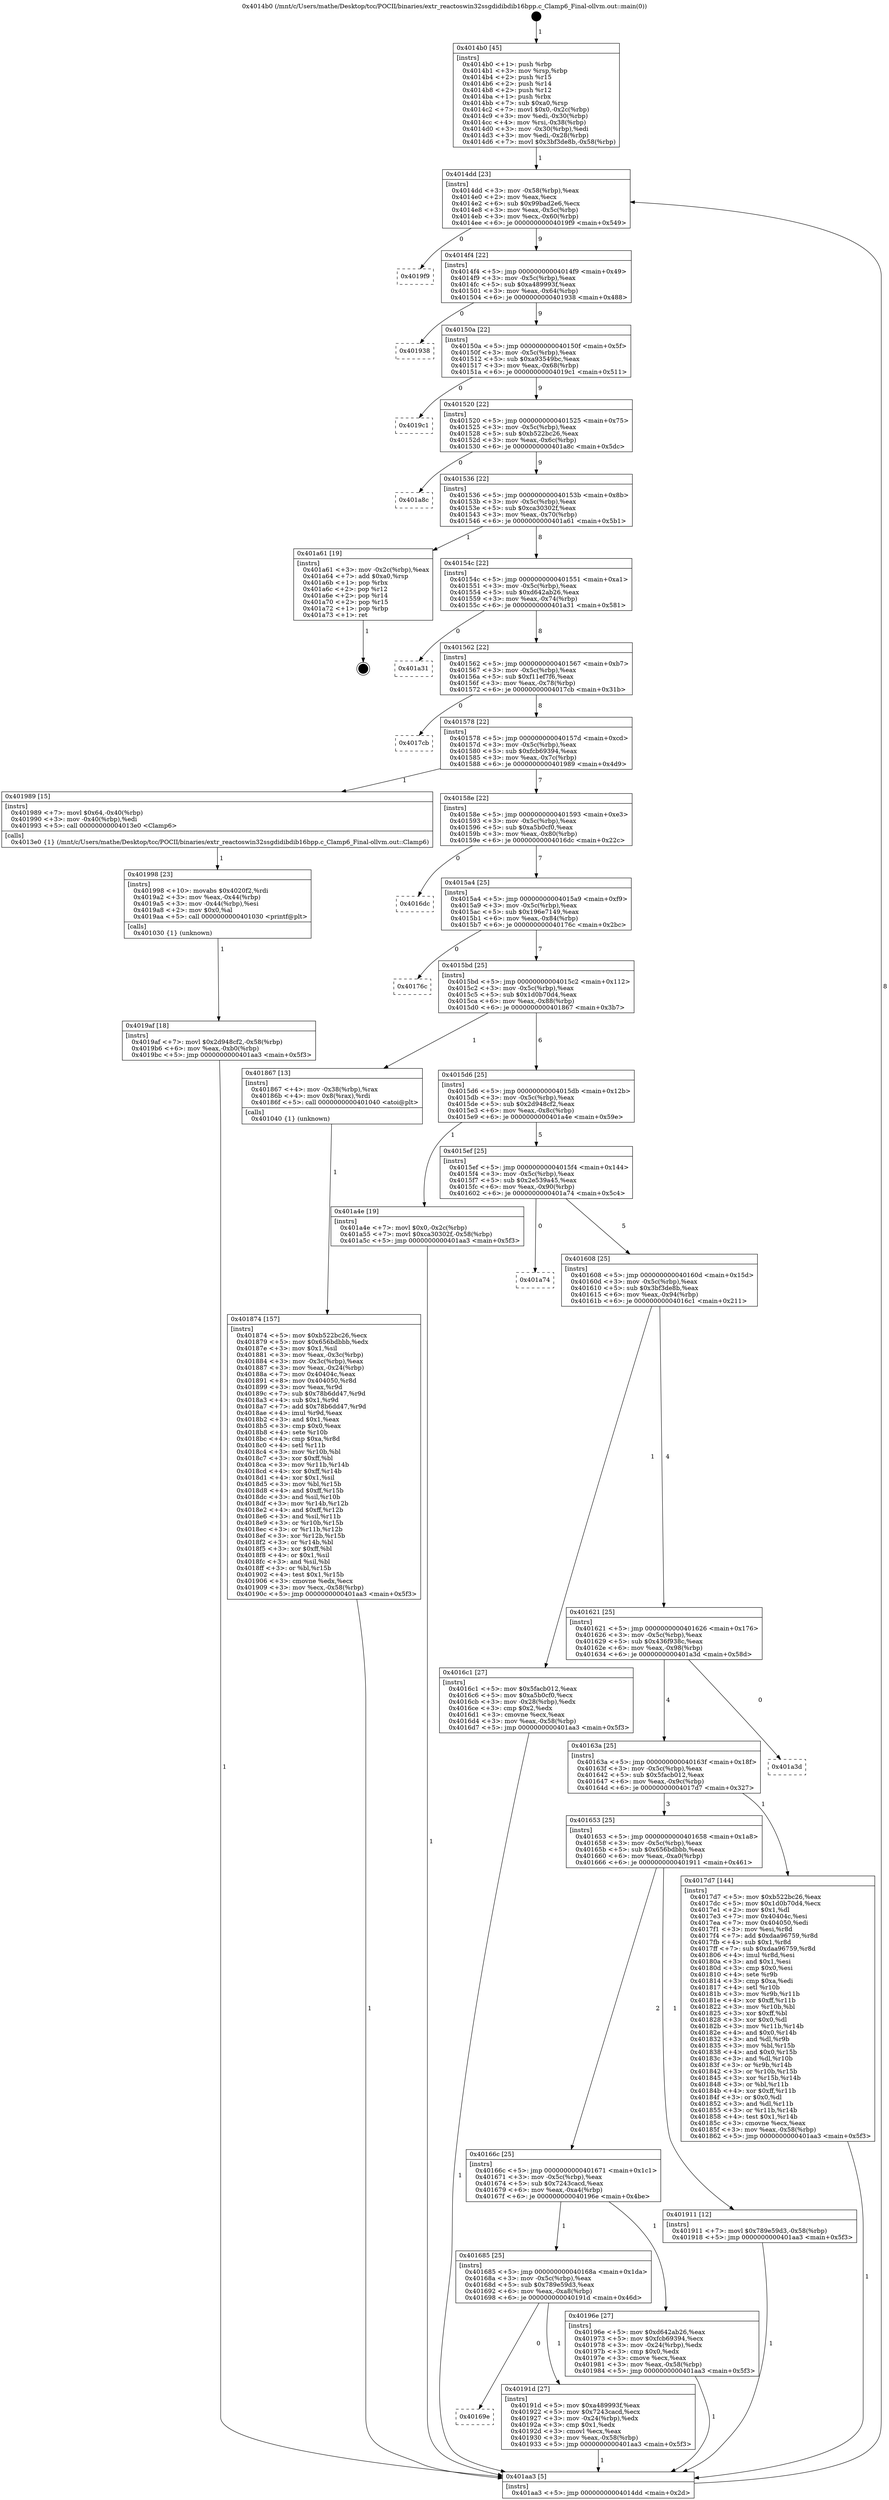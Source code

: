 digraph "0x4014b0" {
  label = "0x4014b0 (/mnt/c/Users/mathe/Desktop/tcc/POCII/binaries/extr_reactoswin32ssgdidibdib16bpp.c_Clamp6_Final-ollvm.out::main(0))"
  labelloc = "t"
  node[shape=record]

  Entry [label="",width=0.3,height=0.3,shape=circle,fillcolor=black,style=filled]
  "0x4014dd" [label="{
     0x4014dd [23]\l
     | [instrs]\l
     &nbsp;&nbsp;0x4014dd \<+3\>: mov -0x58(%rbp),%eax\l
     &nbsp;&nbsp;0x4014e0 \<+2\>: mov %eax,%ecx\l
     &nbsp;&nbsp;0x4014e2 \<+6\>: sub $0x99bad2e6,%ecx\l
     &nbsp;&nbsp;0x4014e8 \<+3\>: mov %eax,-0x5c(%rbp)\l
     &nbsp;&nbsp;0x4014eb \<+3\>: mov %ecx,-0x60(%rbp)\l
     &nbsp;&nbsp;0x4014ee \<+6\>: je 00000000004019f9 \<main+0x549\>\l
  }"]
  "0x4019f9" [label="{
     0x4019f9\l
  }", style=dashed]
  "0x4014f4" [label="{
     0x4014f4 [22]\l
     | [instrs]\l
     &nbsp;&nbsp;0x4014f4 \<+5\>: jmp 00000000004014f9 \<main+0x49\>\l
     &nbsp;&nbsp;0x4014f9 \<+3\>: mov -0x5c(%rbp),%eax\l
     &nbsp;&nbsp;0x4014fc \<+5\>: sub $0xa489993f,%eax\l
     &nbsp;&nbsp;0x401501 \<+3\>: mov %eax,-0x64(%rbp)\l
     &nbsp;&nbsp;0x401504 \<+6\>: je 0000000000401938 \<main+0x488\>\l
  }"]
  Exit [label="",width=0.3,height=0.3,shape=circle,fillcolor=black,style=filled,peripheries=2]
  "0x401938" [label="{
     0x401938\l
  }", style=dashed]
  "0x40150a" [label="{
     0x40150a [22]\l
     | [instrs]\l
     &nbsp;&nbsp;0x40150a \<+5\>: jmp 000000000040150f \<main+0x5f\>\l
     &nbsp;&nbsp;0x40150f \<+3\>: mov -0x5c(%rbp),%eax\l
     &nbsp;&nbsp;0x401512 \<+5\>: sub $0xa93549bc,%eax\l
     &nbsp;&nbsp;0x401517 \<+3\>: mov %eax,-0x68(%rbp)\l
     &nbsp;&nbsp;0x40151a \<+6\>: je 00000000004019c1 \<main+0x511\>\l
  }"]
  "0x4019af" [label="{
     0x4019af [18]\l
     | [instrs]\l
     &nbsp;&nbsp;0x4019af \<+7\>: movl $0x2d948cf2,-0x58(%rbp)\l
     &nbsp;&nbsp;0x4019b6 \<+6\>: mov %eax,-0xb0(%rbp)\l
     &nbsp;&nbsp;0x4019bc \<+5\>: jmp 0000000000401aa3 \<main+0x5f3\>\l
  }"]
  "0x4019c1" [label="{
     0x4019c1\l
  }", style=dashed]
  "0x401520" [label="{
     0x401520 [22]\l
     | [instrs]\l
     &nbsp;&nbsp;0x401520 \<+5\>: jmp 0000000000401525 \<main+0x75\>\l
     &nbsp;&nbsp;0x401525 \<+3\>: mov -0x5c(%rbp),%eax\l
     &nbsp;&nbsp;0x401528 \<+5\>: sub $0xb522bc26,%eax\l
     &nbsp;&nbsp;0x40152d \<+3\>: mov %eax,-0x6c(%rbp)\l
     &nbsp;&nbsp;0x401530 \<+6\>: je 0000000000401a8c \<main+0x5dc\>\l
  }"]
  "0x401998" [label="{
     0x401998 [23]\l
     | [instrs]\l
     &nbsp;&nbsp;0x401998 \<+10\>: movabs $0x4020f2,%rdi\l
     &nbsp;&nbsp;0x4019a2 \<+3\>: mov %eax,-0x44(%rbp)\l
     &nbsp;&nbsp;0x4019a5 \<+3\>: mov -0x44(%rbp),%esi\l
     &nbsp;&nbsp;0x4019a8 \<+2\>: mov $0x0,%al\l
     &nbsp;&nbsp;0x4019aa \<+5\>: call 0000000000401030 \<printf@plt\>\l
     | [calls]\l
     &nbsp;&nbsp;0x401030 \{1\} (unknown)\l
  }"]
  "0x401a8c" [label="{
     0x401a8c\l
  }", style=dashed]
  "0x401536" [label="{
     0x401536 [22]\l
     | [instrs]\l
     &nbsp;&nbsp;0x401536 \<+5\>: jmp 000000000040153b \<main+0x8b\>\l
     &nbsp;&nbsp;0x40153b \<+3\>: mov -0x5c(%rbp),%eax\l
     &nbsp;&nbsp;0x40153e \<+5\>: sub $0xca30302f,%eax\l
     &nbsp;&nbsp;0x401543 \<+3\>: mov %eax,-0x70(%rbp)\l
     &nbsp;&nbsp;0x401546 \<+6\>: je 0000000000401a61 \<main+0x5b1\>\l
  }"]
  "0x40169e" [label="{
     0x40169e\l
  }", style=dashed]
  "0x401a61" [label="{
     0x401a61 [19]\l
     | [instrs]\l
     &nbsp;&nbsp;0x401a61 \<+3\>: mov -0x2c(%rbp),%eax\l
     &nbsp;&nbsp;0x401a64 \<+7\>: add $0xa0,%rsp\l
     &nbsp;&nbsp;0x401a6b \<+1\>: pop %rbx\l
     &nbsp;&nbsp;0x401a6c \<+2\>: pop %r12\l
     &nbsp;&nbsp;0x401a6e \<+2\>: pop %r14\l
     &nbsp;&nbsp;0x401a70 \<+2\>: pop %r15\l
     &nbsp;&nbsp;0x401a72 \<+1\>: pop %rbp\l
     &nbsp;&nbsp;0x401a73 \<+1\>: ret\l
  }"]
  "0x40154c" [label="{
     0x40154c [22]\l
     | [instrs]\l
     &nbsp;&nbsp;0x40154c \<+5\>: jmp 0000000000401551 \<main+0xa1\>\l
     &nbsp;&nbsp;0x401551 \<+3\>: mov -0x5c(%rbp),%eax\l
     &nbsp;&nbsp;0x401554 \<+5\>: sub $0xd642ab26,%eax\l
     &nbsp;&nbsp;0x401559 \<+3\>: mov %eax,-0x74(%rbp)\l
     &nbsp;&nbsp;0x40155c \<+6\>: je 0000000000401a31 \<main+0x581\>\l
  }"]
  "0x40191d" [label="{
     0x40191d [27]\l
     | [instrs]\l
     &nbsp;&nbsp;0x40191d \<+5\>: mov $0xa489993f,%eax\l
     &nbsp;&nbsp;0x401922 \<+5\>: mov $0x7243cacd,%ecx\l
     &nbsp;&nbsp;0x401927 \<+3\>: mov -0x24(%rbp),%edx\l
     &nbsp;&nbsp;0x40192a \<+3\>: cmp $0x1,%edx\l
     &nbsp;&nbsp;0x40192d \<+3\>: cmovl %ecx,%eax\l
     &nbsp;&nbsp;0x401930 \<+3\>: mov %eax,-0x58(%rbp)\l
     &nbsp;&nbsp;0x401933 \<+5\>: jmp 0000000000401aa3 \<main+0x5f3\>\l
  }"]
  "0x401a31" [label="{
     0x401a31\l
  }", style=dashed]
  "0x401562" [label="{
     0x401562 [22]\l
     | [instrs]\l
     &nbsp;&nbsp;0x401562 \<+5\>: jmp 0000000000401567 \<main+0xb7\>\l
     &nbsp;&nbsp;0x401567 \<+3\>: mov -0x5c(%rbp),%eax\l
     &nbsp;&nbsp;0x40156a \<+5\>: sub $0xf11ef7f6,%eax\l
     &nbsp;&nbsp;0x40156f \<+3\>: mov %eax,-0x78(%rbp)\l
     &nbsp;&nbsp;0x401572 \<+6\>: je 00000000004017cb \<main+0x31b\>\l
  }"]
  "0x401685" [label="{
     0x401685 [25]\l
     | [instrs]\l
     &nbsp;&nbsp;0x401685 \<+5\>: jmp 000000000040168a \<main+0x1da\>\l
     &nbsp;&nbsp;0x40168a \<+3\>: mov -0x5c(%rbp),%eax\l
     &nbsp;&nbsp;0x40168d \<+5\>: sub $0x789e59d3,%eax\l
     &nbsp;&nbsp;0x401692 \<+6\>: mov %eax,-0xa8(%rbp)\l
     &nbsp;&nbsp;0x401698 \<+6\>: je 000000000040191d \<main+0x46d\>\l
  }"]
  "0x4017cb" [label="{
     0x4017cb\l
  }", style=dashed]
  "0x401578" [label="{
     0x401578 [22]\l
     | [instrs]\l
     &nbsp;&nbsp;0x401578 \<+5\>: jmp 000000000040157d \<main+0xcd\>\l
     &nbsp;&nbsp;0x40157d \<+3\>: mov -0x5c(%rbp),%eax\l
     &nbsp;&nbsp;0x401580 \<+5\>: sub $0xfcb69394,%eax\l
     &nbsp;&nbsp;0x401585 \<+3\>: mov %eax,-0x7c(%rbp)\l
     &nbsp;&nbsp;0x401588 \<+6\>: je 0000000000401989 \<main+0x4d9\>\l
  }"]
  "0x40196e" [label="{
     0x40196e [27]\l
     | [instrs]\l
     &nbsp;&nbsp;0x40196e \<+5\>: mov $0xd642ab26,%eax\l
     &nbsp;&nbsp;0x401973 \<+5\>: mov $0xfcb69394,%ecx\l
     &nbsp;&nbsp;0x401978 \<+3\>: mov -0x24(%rbp),%edx\l
     &nbsp;&nbsp;0x40197b \<+3\>: cmp $0x0,%edx\l
     &nbsp;&nbsp;0x40197e \<+3\>: cmove %ecx,%eax\l
     &nbsp;&nbsp;0x401981 \<+3\>: mov %eax,-0x58(%rbp)\l
     &nbsp;&nbsp;0x401984 \<+5\>: jmp 0000000000401aa3 \<main+0x5f3\>\l
  }"]
  "0x401989" [label="{
     0x401989 [15]\l
     | [instrs]\l
     &nbsp;&nbsp;0x401989 \<+7\>: movl $0x64,-0x40(%rbp)\l
     &nbsp;&nbsp;0x401990 \<+3\>: mov -0x40(%rbp),%edi\l
     &nbsp;&nbsp;0x401993 \<+5\>: call 00000000004013e0 \<Clamp6\>\l
     | [calls]\l
     &nbsp;&nbsp;0x4013e0 \{1\} (/mnt/c/Users/mathe/Desktop/tcc/POCII/binaries/extr_reactoswin32ssgdidibdib16bpp.c_Clamp6_Final-ollvm.out::Clamp6)\l
  }"]
  "0x40158e" [label="{
     0x40158e [22]\l
     | [instrs]\l
     &nbsp;&nbsp;0x40158e \<+5\>: jmp 0000000000401593 \<main+0xe3\>\l
     &nbsp;&nbsp;0x401593 \<+3\>: mov -0x5c(%rbp),%eax\l
     &nbsp;&nbsp;0x401596 \<+5\>: sub $0xa5b0cf0,%eax\l
     &nbsp;&nbsp;0x40159b \<+3\>: mov %eax,-0x80(%rbp)\l
     &nbsp;&nbsp;0x40159e \<+6\>: je 00000000004016dc \<main+0x22c\>\l
  }"]
  "0x40166c" [label="{
     0x40166c [25]\l
     | [instrs]\l
     &nbsp;&nbsp;0x40166c \<+5\>: jmp 0000000000401671 \<main+0x1c1\>\l
     &nbsp;&nbsp;0x401671 \<+3\>: mov -0x5c(%rbp),%eax\l
     &nbsp;&nbsp;0x401674 \<+5\>: sub $0x7243cacd,%eax\l
     &nbsp;&nbsp;0x401679 \<+6\>: mov %eax,-0xa4(%rbp)\l
     &nbsp;&nbsp;0x40167f \<+6\>: je 000000000040196e \<main+0x4be\>\l
  }"]
  "0x4016dc" [label="{
     0x4016dc\l
  }", style=dashed]
  "0x4015a4" [label="{
     0x4015a4 [25]\l
     | [instrs]\l
     &nbsp;&nbsp;0x4015a4 \<+5\>: jmp 00000000004015a9 \<main+0xf9\>\l
     &nbsp;&nbsp;0x4015a9 \<+3\>: mov -0x5c(%rbp),%eax\l
     &nbsp;&nbsp;0x4015ac \<+5\>: sub $0x196e7149,%eax\l
     &nbsp;&nbsp;0x4015b1 \<+6\>: mov %eax,-0x84(%rbp)\l
     &nbsp;&nbsp;0x4015b7 \<+6\>: je 000000000040176c \<main+0x2bc\>\l
  }"]
  "0x401911" [label="{
     0x401911 [12]\l
     | [instrs]\l
     &nbsp;&nbsp;0x401911 \<+7\>: movl $0x789e59d3,-0x58(%rbp)\l
     &nbsp;&nbsp;0x401918 \<+5\>: jmp 0000000000401aa3 \<main+0x5f3\>\l
  }"]
  "0x40176c" [label="{
     0x40176c\l
  }", style=dashed]
  "0x4015bd" [label="{
     0x4015bd [25]\l
     | [instrs]\l
     &nbsp;&nbsp;0x4015bd \<+5\>: jmp 00000000004015c2 \<main+0x112\>\l
     &nbsp;&nbsp;0x4015c2 \<+3\>: mov -0x5c(%rbp),%eax\l
     &nbsp;&nbsp;0x4015c5 \<+5\>: sub $0x1d0b70d4,%eax\l
     &nbsp;&nbsp;0x4015ca \<+6\>: mov %eax,-0x88(%rbp)\l
     &nbsp;&nbsp;0x4015d0 \<+6\>: je 0000000000401867 \<main+0x3b7\>\l
  }"]
  "0x401874" [label="{
     0x401874 [157]\l
     | [instrs]\l
     &nbsp;&nbsp;0x401874 \<+5\>: mov $0xb522bc26,%ecx\l
     &nbsp;&nbsp;0x401879 \<+5\>: mov $0x656bdbbb,%edx\l
     &nbsp;&nbsp;0x40187e \<+3\>: mov $0x1,%sil\l
     &nbsp;&nbsp;0x401881 \<+3\>: mov %eax,-0x3c(%rbp)\l
     &nbsp;&nbsp;0x401884 \<+3\>: mov -0x3c(%rbp),%eax\l
     &nbsp;&nbsp;0x401887 \<+3\>: mov %eax,-0x24(%rbp)\l
     &nbsp;&nbsp;0x40188a \<+7\>: mov 0x40404c,%eax\l
     &nbsp;&nbsp;0x401891 \<+8\>: mov 0x404050,%r8d\l
     &nbsp;&nbsp;0x401899 \<+3\>: mov %eax,%r9d\l
     &nbsp;&nbsp;0x40189c \<+7\>: sub $0x78b6dd47,%r9d\l
     &nbsp;&nbsp;0x4018a3 \<+4\>: sub $0x1,%r9d\l
     &nbsp;&nbsp;0x4018a7 \<+7\>: add $0x78b6dd47,%r9d\l
     &nbsp;&nbsp;0x4018ae \<+4\>: imul %r9d,%eax\l
     &nbsp;&nbsp;0x4018b2 \<+3\>: and $0x1,%eax\l
     &nbsp;&nbsp;0x4018b5 \<+3\>: cmp $0x0,%eax\l
     &nbsp;&nbsp;0x4018b8 \<+4\>: sete %r10b\l
     &nbsp;&nbsp;0x4018bc \<+4\>: cmp $0xa,%r8d\l
     &nbsp;&nbsp;0x4018c0 \<+4\>: setl %r11b\l
     &nbsp;&nbsp;0x4018c4 \<+3\>: mov %r10b,%bl\l
     &nbsp;&nbsp;0x4018c7 \<+3\>: xor $0xff,%bl\l
     &nbsp;&nbsp;0x4018ca \<+3\>: mov %r11b,%r14b\l
     &nbsp;&nbsp;0x4018cd \<+4\>: xor $0xff,%r14b\l
     &nbsp;&nbsp;0x4018d1 \<+4\>: xor $0x1,%sil\l
     &nbsp;&nbsp;0x4018d5 \<+3\>: mov %bl,%r15b\l
     &nbsp;&nbsp;0x4018d8 \<+4\>: and $0xff,%r15b\l
     &nbsp;&nbsp;0x4018dc \<+3\>: and %sil,%r10b\l
     &nbsp;&nbsp;0x4018df \<+3\>: mov %r14b,%r12b\l
     &nbsp;&nbsp;0x4018e2 \<+4\>: and $0xff,%r12b\l
     &nbsp;&nbsp;0x4018e6 \<+3\>: and %sil,%r11b\l
     &nbsp;&nbsp;0x4018e9 \<+3\>: or %r10b,%r15b\l
     &nbsp;&nbsp;0x4018ec \<+3\>: or %r11b,%r12b\l
     &nbsp;&nbsp;0x4018ef \<+3\>: xor %r12b,%r15b\l
     &nbsp;&nbsp;0x4018f2 \<+3\>: or %r14b,%bl\l
     &nbsp;&nbsp;0x4018f5 \<+3\>: xor $0xff,%bl\l
     &nbsp;&nbsp;0x4018f8 \<+4\>: or $0x1,%sil\l
     &nbsp;&nbsp;0x4018fc \<+3\>: and %sil,%bl\l
     &nbsp;&nbsp;0x4018ff \<+3\>: or %bl,%r15b\l
     &nbsp;&nbsp;0x401902 \<+4\>: test $0x1,%r15b\l
     &nbsp;&nbsp;0x401906 \<+3\>: cmovne %edx,%ecx\l
     &nbsp;&nbsp;0x401909 \<+3\>: mov %ecx,-0x58(%rbp)\l
     &nbsp;&nbsp;0x40190c \<+5\>: jmp 0000000000401aa3 \<main+0x5f3\>\l
  }"]
  "0x401867" [label="{
     0x401867 [13]\l
     | [instrs]\l
     &nbsp;&nbsp;0x401867 \<+4\>: mov -0x38(%rbp),%rax\l
     &nbsp;&nbsp;0x40186b \<+4\>: mov 0x8(%rax),%rdi\l
     &nbsp;&nbsp;0x40186f \<+5\>: call 0000000000401040 \<atoi@plt\>\l
     | [calls]\l
     &nbsp;&nbsp;0x401040 \{1\} (unknown)\l
  }"]
  "0x4015d6" [label="{
     0x4015d6 [25]\l
     | [instrs]\l
     &nbsp;&nbsp;0x4015d6 \<+5\>: jmp 00000000004015db \<main+0x12b\>\l
     &nbsp;&nbsp;0x4015db \<+3\>: mov -0x5c(%rbp),%eax\l
     &nbsp;&nbsp;0x4015de \<+5\>: sub $0x2d948cf2,%eax\l
     &nbsp;&nbsp;0x4015e3 \<+6\>: mov %eax,-0x8c(%rbp)\l
     &nbsp;&nbsp;0x4015e9 \<+6\>: je 0000000000401a4e \<main+0x59e\>\l
  }"]
  "0x401653" [label="{
     0x401653 [25]\l
     | [instrs]\l
     &nbsp;&nbsp;0x401653 \<+5\>: jmp 0000000000401658 \<main+0x1a8\>\l
     &nbsp;&nbsp;0x401658 \<+3\>: mov -0x5c(%rbp),%eax\l
     &nbsp;&nbsp;0x40165b \<+5\>: sub $0x656bdbbb,%eax\l
     &nbsp;&nbsp;0x401660 \<+6\>: mov %eax,-0xa0(%rbp)\l
     &nbsp;&nbsp;0x401666 \<+6\>: je 0000000000401911 \<main+0x461\>\l
  }"]
  "0x401a4e" [label="{
     0x401a4e [19]\l
     | [instrs]\l
     &nbsp;&nbsp;0x401a4e \<+7\>: movl $0x0,-0x2c(%rbp)\l
     &nbsp;&nbsp;0x401a55 \<+7\>: movl $0xca30302f,-0x58(%rbp)\l
     &nbsp;&nbsp;0x401a5c \<+5\>: jmp 0000000000401aa3 \<main+0x5f3\>\l
  }"]
  "0x4015ef" [label="{
     0x4015ef [25]\l
     | [instrs]\l
     &nbsp;&nbsp;0x4015ef \<+5\>: jmp 00000000004015f4 \<main+0x144\>\l
     &nbsp;&nbsp;0x4015f4 \<+3\>: mov -0x5c(%rbp),%eax\l
     &nbsp;&nbsp;0x4015f7 \<+5\>: sub $0x2e539a45,%eax\l
     &nbsp;&nbsp;0x4015fc \<+6\>: mov %eax,-0x90(%rbp)\l
     &nbsp;&nbsp;0x401602 \<+6\>: je 0000000000401a74 \<main+0x5c4\>\l
  }"]
  "0x4017d7" [label="{
     0x4017d7 [144]\l
     | [instrs]\l
     &nbsp;&nbsp;0x4017d7 \<+5\>: mov $0xb522bc26,%eax\l
     &nbsp;&nbsp;0x4017dc \<+5\>: mov $0x1d0b70d4,%ecx\l
     &nbsp;&nbsp;0x4017e1 \<+2\>: mov $0x1,%dl\l
     &nbsp;&nbsp;0x4017e3 \<+7\>: mov 0x40404c,%esi\l
     &nbsp;&nbsp;0x4017ea \<+7\>: mov 0x404050,%edi\l
     &nbsp;&nbsp;0x4017f1 \<+3\>: mov %esi,%r8d\l
     &nbsp;&nbsp;0x4017f4 \<+7\>: add $0xdaa96759,%r8d\l
     &nbsp;&nbsp;0x4017fb \<+4\>: sub $0x1,%r8d\l
     &nbsp;&nbsp;0x4017ff \<+7\>: sub $0xdaa96759,%r8d\l
     &nbsp;&nbsp;0x401806 \<+4\>: imul %r8d,%esi\l
     &nbsp;&nbsp;0x40180a \<+3\>: and $0x1,%esi\l
     &nbsp;&nbsp;0x40180d \<+3\>: cmp $0x0,%esi\l
     &nbsp;&nbsp;0x401810 \<+4\>: sete %r9b\l
     &nbsp;&nbsp;0x401814 \<+3\>: cmp $0xa,%edi\l
     &nbsp;&nbsp;0x401817 \<+4\>: setl %r10b\l
     &nbsp;&nbsp;0x40181b \<+3\>: mov %r9b,%r11b\l
     &nbsp;&nbsp;0x40181e \<+4\>: xor $0xff,%r11b\l
     &nbsp;&nbsp;0x401822 \<+3\>: mov %r10b,%bl\l
     &nbsp;&nbsp;0x401825 \<+3\>: xor $0xff,%bl\l
     &nbsp;&nbsp;0x401828 \<+3\>: xor $0x0,%dl\l
     &nbsp;&nbsp;0x40182b \<+3\>: mov %r11b,%r14b\l
     &nbsp;&nbsp;0x40182e \<+4\>: and $0x0,%r14b\l
     &nbsp;&nbsp;0x401832 \<+3\>: and %dl,%r9b\l
     &nbsp;&nbsp;0x401835 \<+3\>: mov %bl,%r15b\l
     &nbsp;&nbsp;0x401838 \<+4\>: and $0x0,%r15b\l
     &nbsp;&nbsp;0x40183c \<+3\>: and %dl,%r10b\l
     &nbsp;&nbsp;0x40183f \<+3\>: or %r9b,%r14b\l
     &nbsp;&nbsp;0x401842 \<+3\>: or %r10b,%r15b\l
     &nbsp;&nbsp;0x401845 \<+3\>: xor %r15b,%r14b\l
     &nbsp;&nbsp;0x401848 \<+3\>: or %bl,%r11b\l
     &nbsp;&nbsp;0x40184b \<+4\>: xor $0xff,%r11b\l
     &nbsp;&nbsp;0x40184f \<+3\>: or $0x0,%dl\l
     &nbsp;&nbsp;0x401852 \<+3\>: and %dl,%r11b\l
     &nbsp;&nbsp;0x401855 \<+3\>: or %r11b,%r14b\l
     &nbsp;&nbsp;0x401858 \<+4\>: test $0x1,%r14b\l
     &nbsp;&nbsp;0x40185c \<+3\>: cmovne %ecx,%eax\l
     &nbsp;&nbsp;0x40185f \<+3\>: mov %eax,-0x58(%rbp)\l
     &nbsp;&nbsp;0x401862 \<+5\>: jmp 0000000000401aa3 \<main+0x5f3\>\l
  }"]
  "0x401a74" [label="{
     0x401a74\l
  }", style=dashed]
  "0x401608" [label="{
     0x401608 [25]\l
     | [instrs]\l
     &nbsp;&nbsp;0x401608 \<+5\>: jmp 000000000040160d \<main+0x15d\>\l
     &nbsp;&nbsp;0x40160d \<+3\>: mov -0x5c(%rbp),%eax\l
     &nbsp;&nbsp;0x401610 \<+5\>: sub $0x3bf3de8b,%eax\l
     &nbsp;&nbsp;0x401615 \<+6\>: mov %eax,-0x94(%rbp)\l
     &nbsp;&nbsp;0x40161b \<+6\>: je 00000000004016c1 \<main+0x211\>\l
  }"]
  "0x40163a" [label="{
     0x40163a [25]\l
     | [instrs]\l
     &nbsp;&nbsp;0x40163a \<+5\>: jmp 000000000040163f \<main+0x18f\>\l
     &nbsp;&nbsp;0x40163f \<+3\>: mov -0x5c(%rbp),%eax\l
     &nbsp;&nbsp;0x401642 \<+5\>: sub $0x5facb012,%eax\l
     &nbsp;&nbsp;0x401647 \<+6\>: mov %eax,-0x9c(%rbp)\l
     &nbsp;&nbsp;0x40164d \<+6\>: je 00000000004017d7 \<main+0x327\>\l
  }"]
  "0x4016c1" [label="{
     0x4016c1 [27]\l
     | [instrs]\l
     &nbsp;&nbsp;0x4016c1 \<+5\>: mov $0x5facb012,%eax\l
     &nbsp;&nbsp;0x4016c6 \<+5\>: mov $0xa5b0cf0,%ecx\l
     &nbsp;&nbsp;0x4016cb \<+3\>: mov -0x28(%rbp),%edx\l
     &nbsp;&nbsp;0x4016ce \<+3\>: cmp $0x2,%edx\l
     &nbsp;&nbsp;0x4016d1 \<+3\>: cmovne %ecx,%eax\l
     &nbsp;&nbsp;0x4016d4 \<+3\>: mov %eax,-0x58(%rbp)\l
     &nbsp;&nbsp;0x4016d7 \<+5\>: jmp 0000000000401aa3 \<main+0x5f3\>\l
  }"]
  "0x401621" [label="{
     0x401621 [25]\l
     | [instrs]\l
     &nbsp;&nbsp;0x401621 \<+5\>: jmp 0000000000401626 \<main+0x176\>\l
     &nbsp;&nbsp;0x401626 \<+3\>: mov -0x5c(%rbp),%eax\l
     &nbsp;&nbsp;0x401629 \<+5\>: sub $0x436f938c,%eax\l
     &nbsp;&nbsp;0x40162e \<+6\>: mov %eax,-0x98(%rbp)\l
     &nbsp;&nbsp;0x401634 \<+6\>: je 0000000000401a3d \<main+0x58d\>\l
  }"]
  "0x401aa3" [label="{
     0x401aa3 [5]\l
     | [instrs]\l
     &nbsp;&nbsp;0x401aa3 \<+5\>: jmp 00000000004014dd \<main+0x2d\>\l
  }"]
  "0x4014b0" [label="{
     0x4014b0 [45]\l
     | [instrs]\l
     &nbsp;&nbsp;0x4014b0 \<+1\>: push %rbp\l
     &nbsp;&nbsp;0x4014b1 \<+3\>: mov %rsp,%rbp\l
     &nbsp;&nbsp;0x4014b4 \<+2\>: push %r15\l
     &nbsp;&nbsp;0x4014b6 \<+2\>: push %r14\l
     &nbsp;&nbsp;0x4014b8 \<+2\>: push %r12\l
     &nbsp;&nbsp;0x4014ba \<+1\>: push %rbx\l
     &nbsp;&nbsp;0x4014bb \<+7\>: sub $0xa0,%rsp\l
     &nbsp;&nbsp;0x4014c2 \<+7\>: movl $0x0,-0x2c(%rbp)\l
     &nbsp;&nbsp;0x4014c9 \<+3\>: mov %edi,-0x30(%rbp)\l
     &nbsp;&nbsp;0x4014cc \<+4\>: mov %rsi,-0x38(%rbp)\l
     &nbsp;&nbsp;0x4014d0 \<+3\>: mov -0x30(%rbp),%edi\l
     &nbsp;&nbsp;0x4014d3 \<+3\>: mov %edi,-0x28(%rbp)\l
     &nbsp;&nbsp;0x4014d6 \<+7\>: movl $0x3bf3de8b,-0x58(%rbp)\l
  }"]
  "0x401a3d" [label="{
     0x401a3d\l
  }", style=dashed]
  Entry -> "0x4014b0" [label=" 1"]
  "0x4014dd" -> "0x4019f9" [label=" 0"]
  "0x4014dd" -> "0x4014f4" [label=" 9"]
  "0x401a61" -> Exit [label=" 1"]
  "0x4014f4" -> "0x401938" [label=" 0"]
  "0x4014f4" -> "0x40150a" [label=" 9"]
  "0x401a4e" -> "0x401aa3" [label=" 1"]
  "0x40150a" -> "0x4019c1" [label=" 0"]
  "0x40150a" -> "0x401520" [label=" 9"]
  "0x4019af" -> "0x401aa3" [label=" 1"]
  "0x401520" -> "0x401a8c" [label=" 0"]
  "0x401520" -> "0x401536" [label=" 9"]
  "0x401998" -> "0x4019af" [label=" 1"]
  "0x401536" -> "0x401a61" [label=" 1"]
  "0x401536" -> "0x40154c" [label=" 8"]
  "0x401989" -> "0x401998" [label=" 1"]
  "0x40154c" -> "0x401a31" [label=" 0"]
  "0x40154c" -> "0x401562" [label=" 8"]
  "0x40196e" -> "0x401aa3" [label=" 1"]
  "0x401562" -> "0x4017cb" [label=" 0"]
  "0x401562" -> "0x401578" [label=" 8"]
  "0x401685" -> "0x40169e" [label=" 0"]
  "0x401578" -> "0x401989" [label=" 1"]
  "0x401578" -> "0x40158e" [label=" 7"]
  "0x401685" -> "0x40191d" [label=" 1"]
  "0x40158e" -> "0x4016dc" [label=" 0"]
  "0x40158e" -> "0x4015a4" [label=" 7"]
  "0x40166c" -> "0x401685" [label=" 1"]
  "0x4015a4" -> "0x40176c" [label=" 0"]
  "0x4015a4" -> "0x4015bd" [label=" 7"]
  "0x40166c" -> "0x40196e" [label=" 1"]
  "0x4015bd" -> "0x401867" [label=" 1"]
  "0x4015bd" -> "0x4015d6" [label=" 6"]
  "0x401911" -> "0x401aa3" [label=" 1"]
  "0x4015d6" -> "0x401a4e" [label=" 1"]
  "0x4015d6" -> "0x4015ef" [label=" 5"]
  "0x401653" -> "0x40166c" [label=" 2"]
  "0x4015ef" -> "0x401a74" [label=" 0"]
  "0x4015ef" -> "0x401608" [label=" 5"]
  "0x401653" -> "0x401911" [label=" 1"]
  "0x401608" -> "0x4016c1" [label=" 1"]
  "0x401608" -> "0x401621" [label=" 4"]
  "0x4016c1" -> "0x401aa3" [label=" 1"]
  "0x4014b0" -> "0x4014dd" [label=" 1"]
  "0x401aa3" -> "0x4014dd" [label=" 8"]
  "0x401874" -> "0x401aa3" [label=" 1"]
  "0x401621" -> "0x401a3d" [label=" 0"]
  "0x401621" -> "0x40163a" [label=" 4"]
  "0x40191d" -> "0x401aa3" [label=" 1"]
  "0x40163a" -> "0x4017d7" [label=" 1"]
  "0x40163a" -> "0x401653" [label=" 3"]
  "0x4017d7" -> "0x401aa3" [label=" 1"]
  "0x401867" -> "0x401874" [label=" 1"]
}
